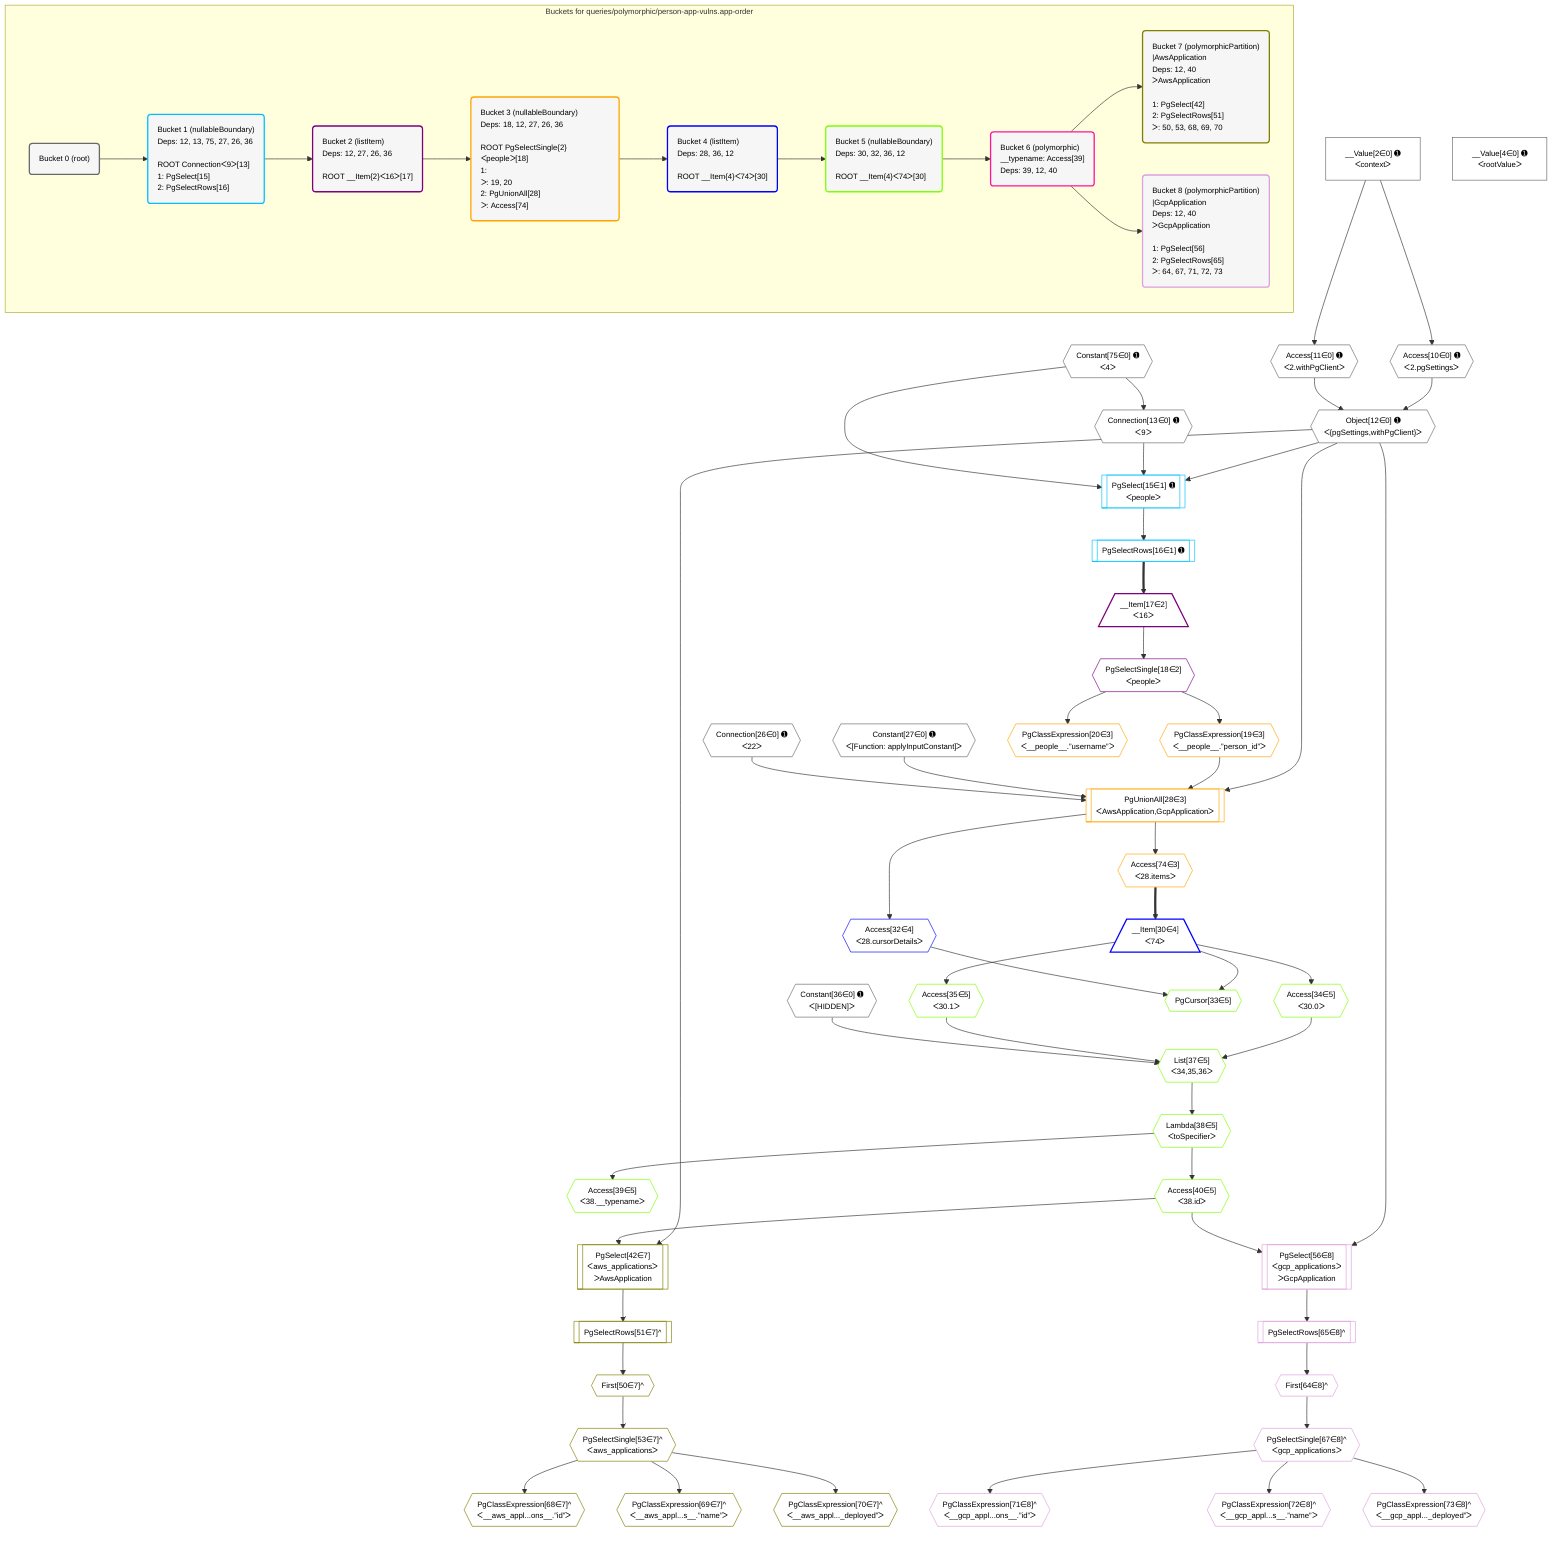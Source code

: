%%{init: {'themeVariables': { 'fontSize': '12px'}}}%%
graph TD
    classDef path fill:#eee,stroke:#000,color:#000
    classDef plan fill:#fff,stroke-width:1px,color:#000
    classDef itemplan fill:#fff,stroke-width:2px,color:#000
    classDef unbatchedplan fill:#dff,stroke-width:1px,color:#000
    classDef sideeffectplan fill:#fcc,stroke-width:2px,color:#000
    classDef bucket fill:#f6f6f6,color:#000,stroke-width:2px,text-align:left

    subgraph "Buckets for queries/polymorphic/person-app-vulns.app-order"
    Bucket0("Bucket 0 (root)"):::bucket
    Bucket1("Bucket 1 (nullableBoundary)<br />Deps: 12, 13, 75, 27, 26, 36<br /><br />ROOT Connectionᐸ9ᐳ[13]<br />1: PgSelect[15]<br />2: PgSelectRows[16]"):::bucket
    Bucket2("Bucket 2 (listItem)<br />Deps: 12, 27, 26, 36<br /><br />ROOT __Item{2}ᐸ16ᐳ[17]"):::bucket
    Bucket3("Bucket 3 (nullableBoundary)<br />Deps: 18, 12, 27, 26, 36<br /><br />ROOT PgSelectSingle{2}ᐸpeopleᐳ[18]<br />1: <br />ᐳ: 19, 20<br />2: PgUnionAll[28]<br />ᐳ: Access[74]"):::bucket
    Bucket4("Bucket 4 (listItem)<br />Deps: 28, 36, 12<br /><br />ROOT __Item{4}ᐸ74ᐳ[30]"):::bucket
    Bucket5("Bucket 5 (nullableBoundary)<br />Deps: 30, 32, 36, 12<br /><br />ROOT __Item{4}ᐸ74ᐳ[30]"):::bucket
    Bucket6("Bucket 6 (polymorphic)<br />__typename: Access[39]<br />Deps: 39, 12, 40"):::bucket
    Bucket7("Bucket 7 (polymorphicPartition)<br />|AwsApplication<br />Deps: 12, 40<br />ᐳAwsApplication<br /><br />1: PgSelect[42]<br />2: PgSelectRows[51]<br />ᐳ: 50, 53, 68, 69, 70"):::bucket
    Bucket8("Bucket 8 (polymorphicPartition)<br />|GcpApplication<br />Deps: 12, 40<br />ᐳGcpApplication<br /><br />1: PgSelect[56]<br />2: PgSelectRows[65]<br />ᐳ: 64, 67, 71, 72, 73"):::bucket
    end
    Bucket0 --> Bucket1
    Bucket1 --> Bucket2
    Bucket2 --> Bucket3
    Bucket3 --> Bucket4
    Bucket4 --> Bucket5
    Bucket5 --> Bucket6
    Bucket6 --> Bucket7 & Bucket8

    %% plan dependencies
    Object12{{"Object[12∈0] ➊<br />ᐸ{pgSettings,withPgClient}ᐳ"}}:::plan
    Access10{{"Access[10∈0] ➊<br />ᐸ2.pgSettingsᐳ"}}:::plan
    Access11{{"Access[11∈0] ➊<br />ᐸ2.withPgClientᐳ"}}:::plan
    Access10 & Access11 --> Object12
    __Value2["__Value[2∈0] ➊<br />ᐸcontextᐳ"]:::plan
    __Value2 --> Access10
    __Value2 --> Access11
    Connection13{{"Connection[13∈0] ➊<br />ᐸ9ᐳ"}}:::plan
    Constant75{{"Constant[75∈0] ➊<br />ᐸ4ᐳ"}}:::plan
    Constant75 --> Connection13
    __Value4["__Value[4∈0] ➊<br />ᐸrootValueᐳ"]:::plan
    Connection26{{"Connection[26∈0] ➊<br />ᐸ22ᐳ"}}:::plan
    Constant27{{"Constant[27∈0] ➊<br />ᐸ[Function: applyInputConstant]ᐳ"}}:::plan
    Constant36{{"Constant[36∈0] ➊<br />ᐸ[HIDDEN]ᐳ"}}:::plan
    PgSelect15[["PgSelect[15∈1] ➊<br />ᐸpeopleᐳ"]]:::plan
    Object12 & Connection13 & Constant75 --> PgSelect15
    PgSelectRows16[["PgSelectRows[16∈1] ➊"]]:::plan
    PgSelect15 --> PgSelectRows16
    __Item17[/"__Item[17∈2]<br />ᐸ16ᐳ"\]:::itemplan
    PgSelectRows16 ==> __Item17
    PgSelectSingle18{{"PgSelectSingle[18∈2]<br />ᐸpeopleᐳ"}}:::plan
    __Item17 --> PgSelectSingle18
    PgUnionAll28[["PgUnionAll[28∈3]<br />ᐸAwsApplication,GcpApplicationᐳ"]]:::plan
    PgClassExpression19{{"PgClassExpression[19∈3]<br />ᐸ__people__.”person_id”ᐳ"}}:::plan
    Object12 & PgClassExpression19 & Constant27 & Connection26 --> PgUnionAll28
    PgSelectSingle18 --> PgClassExpression19
    PgClassExpression20{{"PgClassExpression[20∈3]<br />ᐸ__people__.”username”ᐳ"}}:::plan
    PgSelectSingle18 --> PgClassExpression20
    Access74{{"Access[74∈3]<br />ᐸ28.itemsᐳ"}}:::plan
    PgUnionAll28 --> Access74
    __Item30[/"__Item[30∈4]<br />ᐸ74ᐳ"\]:::itemplan
    Access74 ==> __Item30
    Access32{{"Access[32∈4]<br />ᐸ28.cursorDetailsᐳ"}}:::plan
    PgUnionAll28 --> Access32
    List37{{"List[37∈5]<br />ᐸ34,35,36ᐳ"}}:::plan
    Access34{{"Access[34∈5]<br />ᐸ30.0ᐳ"}}:::plan
    Access35{{"Access[35∈5]<br />ᐸ30.1ᐳ"}}:::plan
    Access34 & Access35 & Constant36 --> List37
    PgCursor33{{"PgCursor[33∈5]"}}:::plan
    __Item30 & Access32 --> PgCursor33
    __Item30 --> Access34
    __Item30 --> Access35
    Lambda38{{"Lambda[38∈5]<br />ᐸtoSpecifierᐳ"}}:::plan
    List37 --> Lambda38
    Access39{{"Access[39∈5]<br />ᐸ38.__typenameᐳ"}}:::plan
    Lambda38 --> Access39
    Access40{{"Access[40∈5]<br />ᐸ38.idᐳ"}}:::plan
    Lambda38 --> Access40
    PgSelect42[["PgSelect[42∈7]<br />ᐸaws_applicationsᐳ<br />ᐳAwsApplication"]]:::plan
    Object12 & Access40 --> PgSelect42
    First50{{"First[50∈7]^"}}:::plan
    PgSelectRows51[["PgSelectRows[51∈7]^"]]:::plan
    PgSelectRows51 --> First50
    PgSelect42 --> PgSelectRows51
    PgSelectSingle53{{"PgSelectSingle[53∈7]^<br />ᐸaws_applicationsᐳ"}}:::plan
    First50 --> PgSelectSingle53
    PgClassExpression68{{"PgClassExpression[68∈7]^<br />ᐸ__aws_appl...ons__.”id”ᐳ"}}:::plan
    PgSelectSingle53 --> PgClassExpression68
    PgClassExpression69{{"PgClassExpression[69∈7]^<br />ᐸ__aws_appl...s__.”name”ᐳ"}}:::plan
    PgSelectSingle53 --> PgClassExpression69
    PgClassExpression70{{"PgClassExpression[70∈7]^<br />ᐸ__aws_appl..._deployed”ᐳ"}}:::plan
    PgSelectSingle53 --> PgClassExpression70
    PgSelect56[["PgSelect[56∈8]<br />ᐸgcp_applicationsᐳ<br />ᐳGcpApplication"]]:::plan
    Object12 & Access40 --> PgSelect56
    First64{{"First[64∈8]^"}}:::plan
    PgSelectRows65[["PgSelectRows[65∈8]^"]]:::plan
    PgSelectRows65 --> First64
    PgSelect56 --> PgSelectRows65
    PgSelectSingle67{{"PgSelectSingle[67∈8]^<br />ᐸgcp_applicationsᐳ"}}:::plan
    First64 --> PgSelectSingle67
    PgClassExpression71{{"PgClassExpression[71∈8]^<br />ᐸ__gcp_appl...ons__.”id”ᐳ"}}:::plan
    PgSelectSingle67 --> PgClassExpression71
    PgClassExpression72{{"PgClassExpression[72∈8]^<br />ᐸ__gcp_appl...s__.”name”ᐳ"}}:::plan
    PgSelectSingle67 --> PgClassExpression72
    PgClassExpression73{{"PgClassExpression[73∈8]^<br />ᐸ__gcp_appl..._deployed”ᐳ"}}:::plan
    PgSelectSingle67 --> PgClassExpression73

    %% define steps
    classDef bucket0 stroke:#696969
    class Bucket0,__Value2,__Value4,Access10,Access11,Object12,Connection13,Connection26,Constant27,Constant36,Constant75 bucket0
    classDef bucket1 stroke:#00bfff
    class Bucket1,PgSelect15,PgSelectRows16 bucket1
    classDef bucket2 stroke:#7f007f
    class Bucket2,__Item17,PgSelectSingle18 bucket2
    classDef bucket3 stroke:#ffa500
    class Bucket3,PgClassExpression19,PgClassExpression20,PgUnionAll28,Access74 bucket3
    classDef bucket4 stroke:#0000ff
    class Bucket4,__Item30,Access32 bucket4
    classDef bucket5 stroke:#7fff00
    class Bucket5,PgCursor33,Access34,Access35,List37,Lambda38,Access39,Access40 bucket5
    classDef bucket6 stroke:#ff1493
    class Bucket6 bucket6
    classDef bucket7 stroke:#808000
    class Bucket7,PgSelect42,First50,PgSelectRows51,PgSelectSingle53,PgClassExpression68,PgClassExpression69,PgClassExpression70 bucket7
    classDef bucket8 stroke:#dda0dd
    class Bucket8,PgSelect56,First64,PgSelectRows65,PgSelectSingle67,PgClassExpression71,PgClassExpression72,PgClassExpression73 bucket8